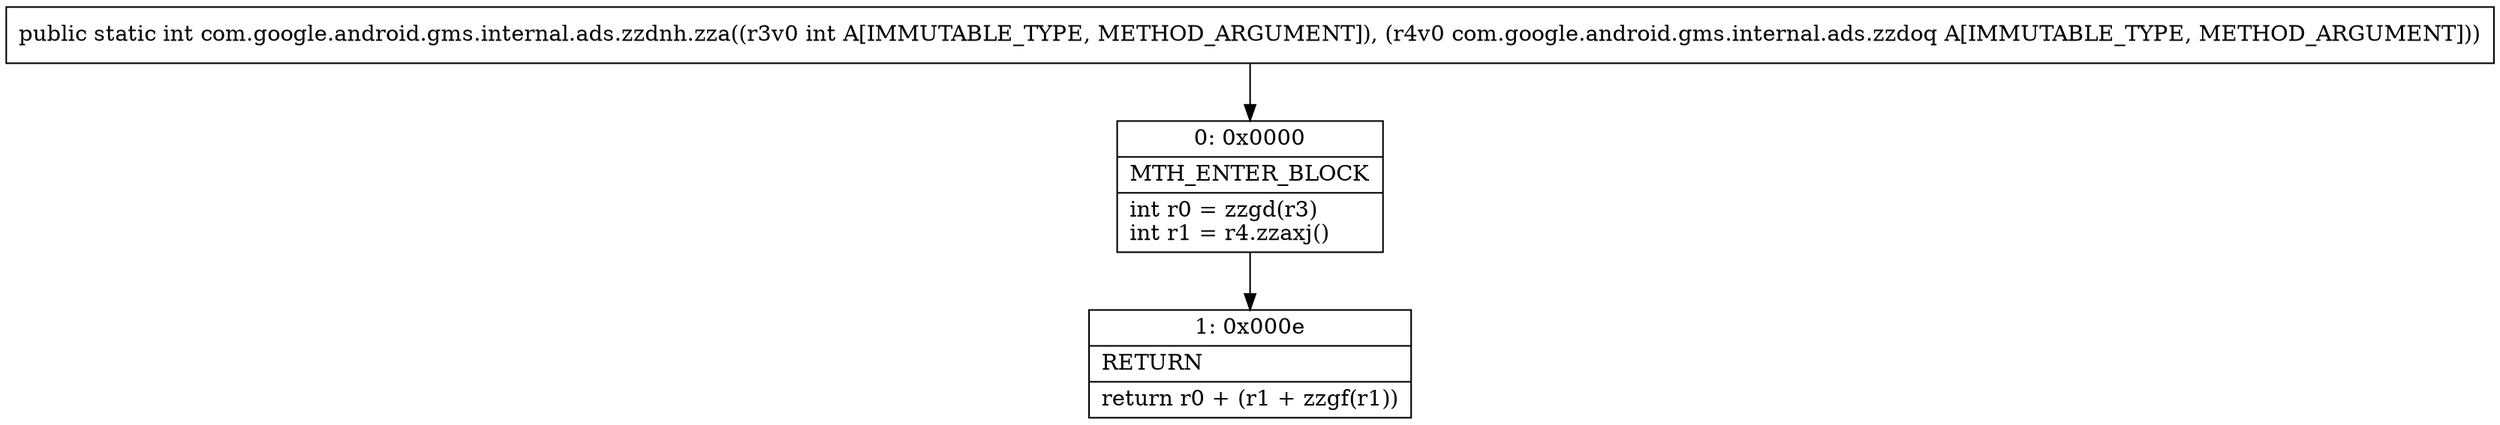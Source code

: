 digraph "CFG forcom.google.android.gms.internal.ads.zzdnh.zza(ILcom\/google\/android\/gms\/internal\/ads\/zzdoq;)I" {
Node_0 [shape=record,label="{0\:\ 0x0000|MTH_ENTER_BLOCK\l|int r0 = zzgd(r3)\lint r1 = r4.zzaxj()\l}"];
Node_1 [shape=record,label="{1\:\ 0x000e|RETURN\l|return r0 + (r1 + zzgf(r1))\l}"];
MethodNode[shape=record,label="{public static int com.google.android.gms.internal.ads.zzdnh.zza((r3v0 int A[IMMUTABLE_TYPE, METHOD_ARGUMENT]), (r4v0 com.google.android.gms.internal.ads.zzdoq A[IMMUTABLE_TYPE, METHOD_ARGUMENT])) }"];
MethodNode -> Node_0;
Node_0 -> Node_1;
}

